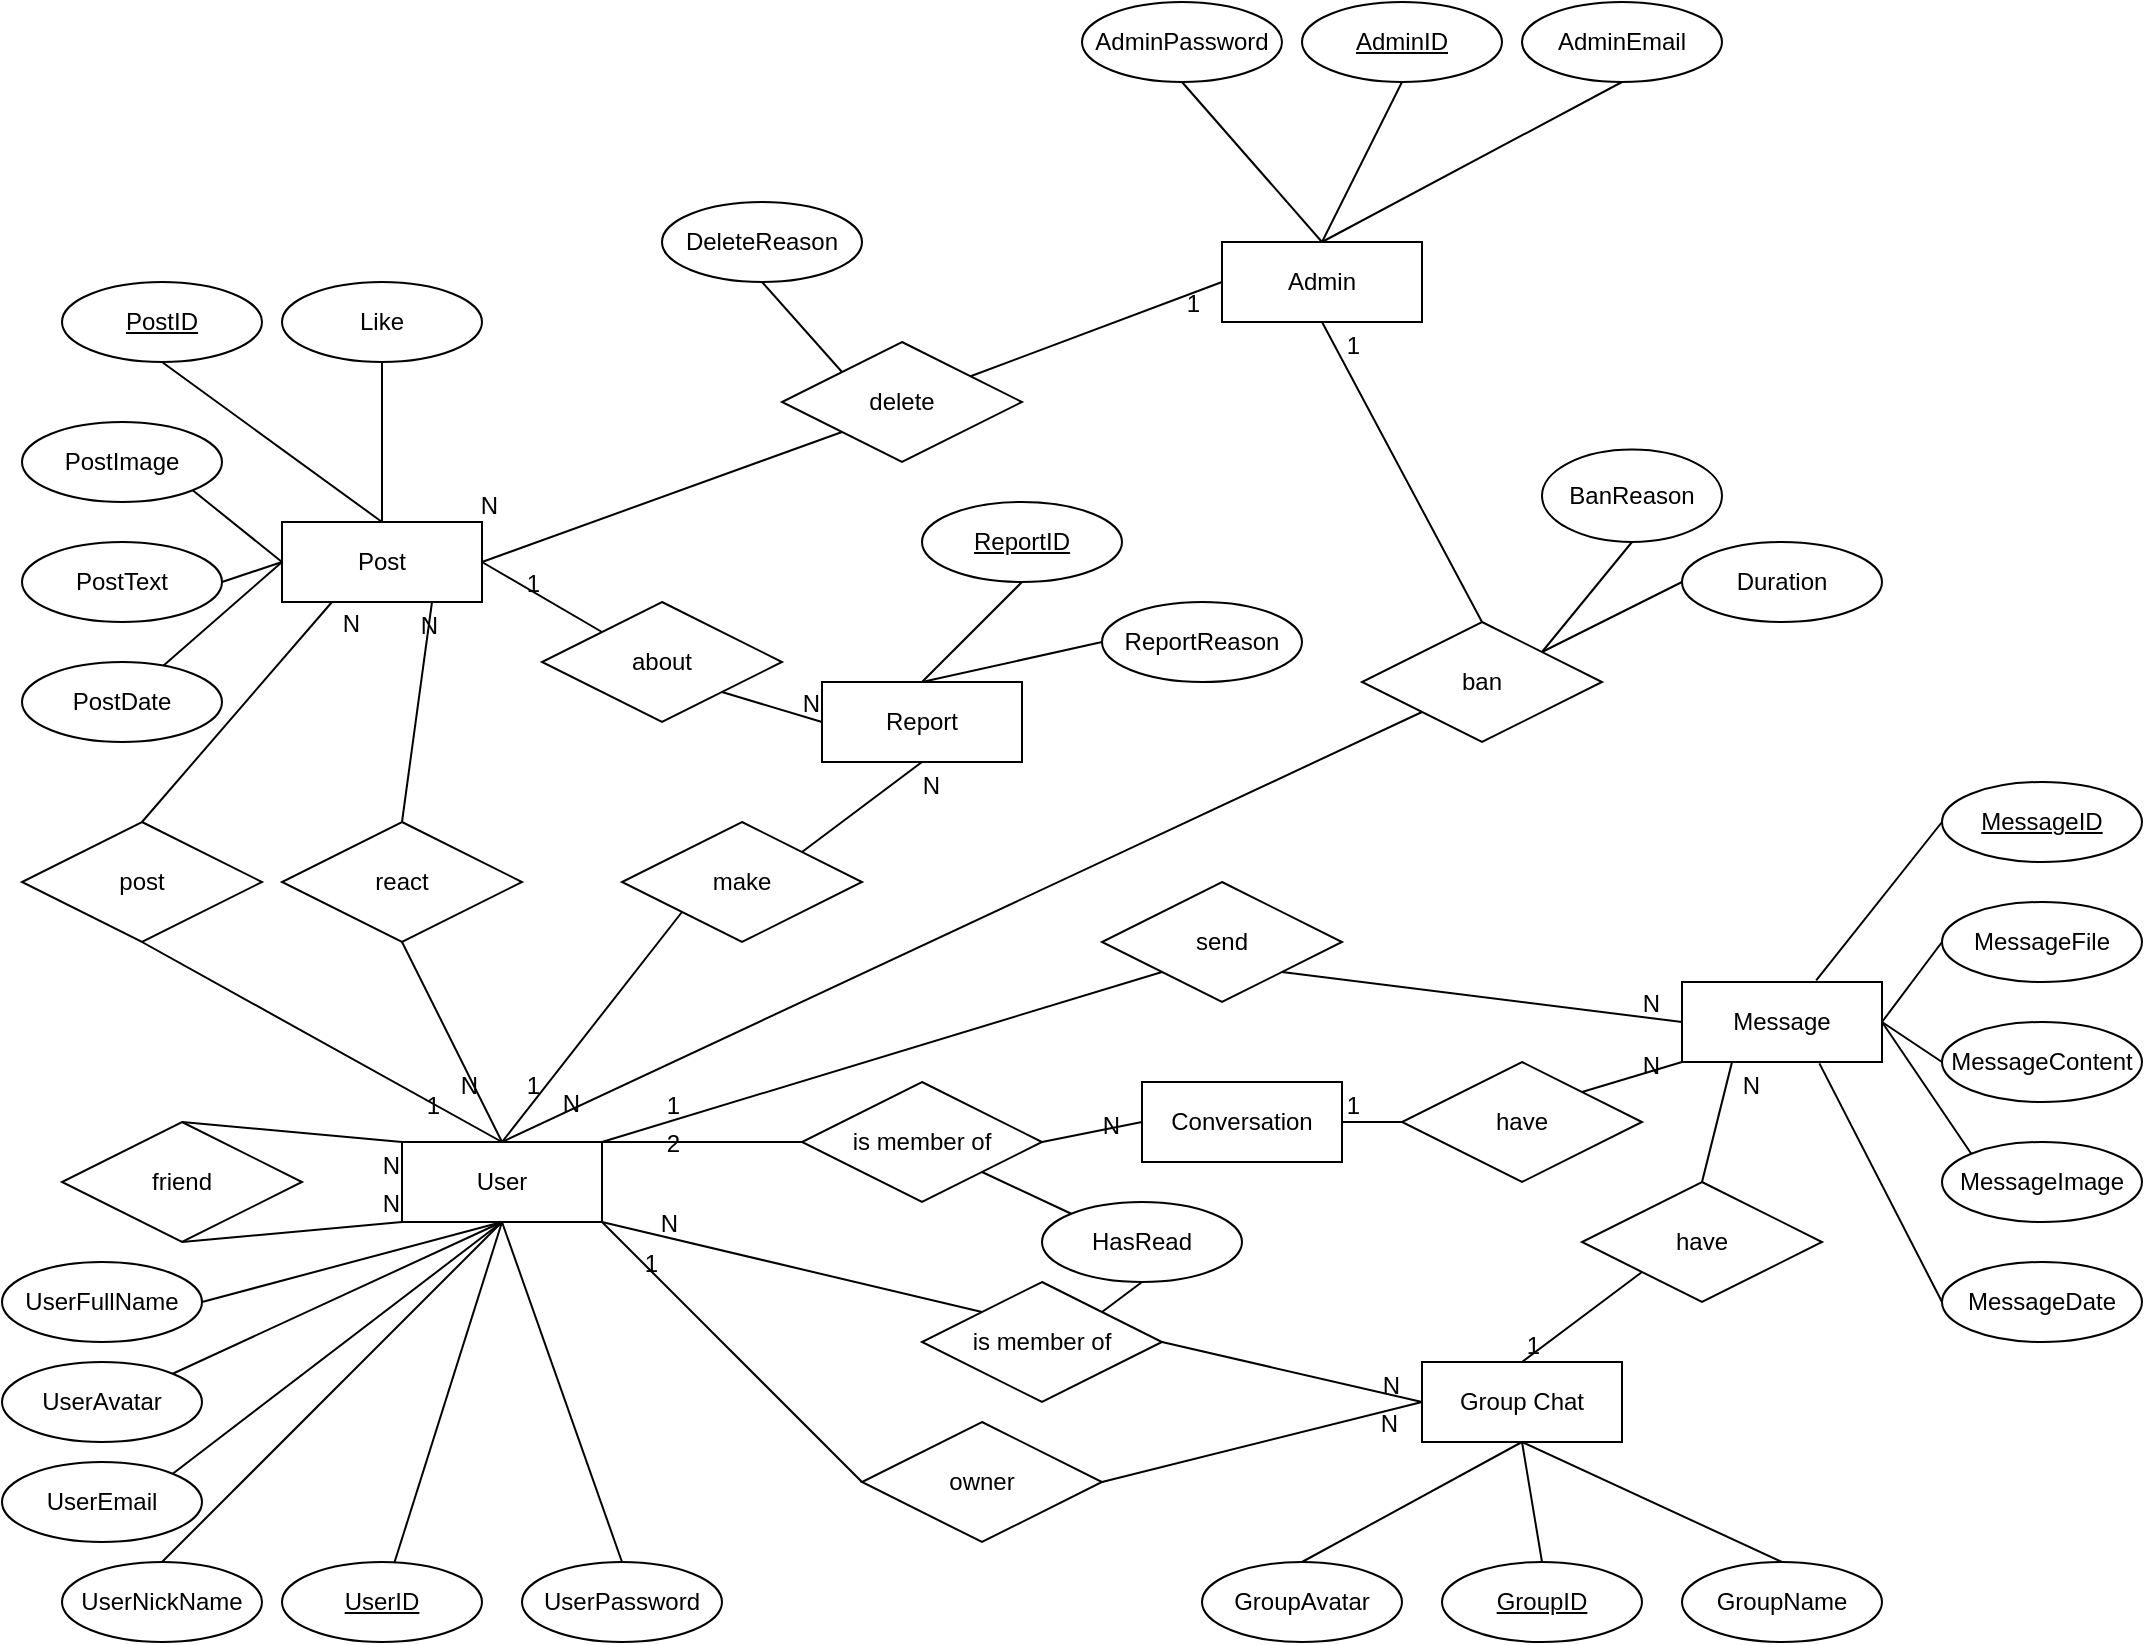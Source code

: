 <mxfile version="24.3.1" type="device">
  <diagram id="R2lEEEUBdFMjLlhIrx00" name="Page-1">
    <mxGraphModel dx="2585" dy="1030" grid="1" gridSize="10" guides="1" tooltips="1" connect="1" arrows="1" fold="1" page="1" pageScale="1" pageWidth="1100" pageHeight="1700" math="0" shadow="0" extFonts="Permanent Marker^https://fonts.googleapis.com/css?family=Permanent+Marker">
      <root>
        <mxCell id="0" />
        <mxCell id="1" parent="0" />
        <mxCell id="jnr5t35dVYKqkWViUGdp-8" value="User" style="whiteSpace=wrap;html=1;align=center;" parent="1" vertex="1">
          <mxGeometry x="210" y="630" width="100" height="40" as="geometry" />
        </mxCell>
        <mxCell id="jnr5t35dVYKqkWViUGdp-9" value="Group Chat" style="whiteSpace=wrap;html=1;align=center;" parent="1" vertex="1">
          <mxGeometry x="720" y="740" width="100" height="40" as="geometry" />
        </mxCell>
        <mxCell id="jnr5t35dVYKqkWViUGdp-10" value="Post" style="whiteSpace=wrap;html=1;align=center;" parent="1" vertex="1">
          <mxGeometry x="150" y="320" width="100" height="40" as="geometry" />
        </mxCell>
        <mxCell id="jnr5t35dVYKqkWViUGdp-11" value="Message" style="whiteSpace=wrap;html=1;align=center;" parent="1" vertex="1">
          <mxGeometry x="850" y="550" width="100" height="40" as="geometry" />
        </mxCell>
        <mxCell id="jnr5t35dVYKqkWViUGdp-15" value="post" style="shape=rhombus;perimeter=rhombusPerimeter;whiteSpace=wrap;html=1;align=center;" parent="1" vertex="1">
          <mxGeometry x="20" y="470" width="120" height="60" as="geometry" />
        </mxCell>
        <mxCell id="jnr5t35dVYKqkWViUGdp-18" value="is member of" style="shape=rhombus;perimeter=rhombusPerimeter;whiteSpace=wrap;html=1;align=center;" parent="1" vertex="1">
          <mxGeometry x="470" y="700" width="120" height="60" as="geometry" />
        </mxCell>
        <mxCell id="jnr5t35dVYKqkWViUGdp-21" value="GroupID" style="ellipse;whiteSpace=wrap;html=1;align=center;fontStyle=4;" parent="1" vertex="1">
          <mxGeometry x="730" y="840" width="100" height="40" as="geometry" />
        </mxCell>
        <mxCell id="jnr5t35dVYKqkWViUGdp-23" value="UserID" style="ellipse;whiteSpace=wrap;html=1;align=center;fontStyle=4;" parent="1" vertex="1">
          <mxGeometry x="150" y="840" width="100" height="40" as="geometry" />
        </mxCell>
        <mxCell id="jnr5t35dVYKqkWViUGdp-24" value="MessageID" style="ellipse;whiteSpace=wrap;html=1;align=center;fontStyle=4;" parent="1" vertex="1">
          <mxGeometry x="980" y="450" width="100" height="40" as="geometry" />
        </mxCell>
        <mxCell id="jnr5t35dVYKqkWViUGdp-27" value="PostID" style="ellipse;whiteSpace=wrap;html=1;align=center;fontStyle=4;" parent="1" vertex="1">
          <mxGeometry x="40" y="200" width="100" height="40" as="geometry" />
        </mxCell>
        <mxCell id="jnr5t35dVYKqkWViUGdp-32" value="" style="endArrow=none;html=1;rounded=0;exitX=0;exitY=0.5;exitDx=0;exitDy=0;entryX=1;entryY=0;entryDx=0;entryDy=0;" parent="1" source="CWGVbBrCVOYqQmsOdO_A-1" target="jnr5t35dVYKqkWViUGdp-8" edge="1">
          <mxGeometry relative="1" as="geometry">
            <mxPoint x="410" y="595" as="sourcePoint" />
            <mxPoint x="350" y="630" as="targetPoint" />
          </mxGeometry>
        </mxCell>
        <mxCell id="jnr5t35dVYKqkWViUGdp-33" value="1&lt;span style=&quot;color: rgba(0, 0, 0, 0); font-family: monospace; font-size: 0px; text-align: start;&quot;&gt;%3CmxGraphModel%3E%3Croot%3E%3CmxCell%20id%3D%220%22%2F%3E%3CmxCell%20id%3D%221%22%20parent%3D%220%22%2F%3E%3CmxCell%20id%3D%222%22%20value%3D%22MessageID%22%20style%3D%22ellipse%3Bshape%3DdoubleEllipse%3Bmargin%3D3%3BwhiteSpace%3Dwrap%3Bhtml%3D1%3Balign%3Dcenter%3B%22%20vertex%3D%221%22%20parent%3D%221%22%3E%3CmxGeometry%20x%3D%22530%22%20y%3D%22540%22%20width%3D%22100%22%20height%3D%2240%22%20as%3D%22geometry%22%2F%3E%3C%2FmxCell%3E%3C%2Froot%3E%3C%2FmxGraphModel%3E&lt;/span&gt;&lt;span style=&quot;color: rgba(0, 0, 0, 0); font-family: monospace; font-size: 0px; text-align: start;&quot;&gt;%3CmxGraphModel%3E%3Croot%3E%3CmxCell%20id%3D%220%22%2F%3E%3CmxCell%20id%3D%221%22%20parent%3D%220%22%2F%3E%3CmxCell%20id%3D%222%22%20value%3D%22MessageID%22%20style%3D%22ellipse%3Bshape%3DdoubleEllipse%3Bmargin%3D3%3BwhiteSpace%3Dwrap%3Bhtml%3D1%3Balign%3Dcenter%3B%22%20vertex%3D%221%22%20parent%3D%221%22%3E%3CmxGeometry%20x%3D%22530%22%20y%3D%22540%22%20width%3D%22100%22%20height%3D%2240%22%20as%3D%22geometry%22%2F%3E%3C%2FmxCell%3E%3C%2Froot%3E%3C%2FmxGraphModel%3E&lt;/span&gt;" style="resizable=0;html=1;whiteSpace=wrap;align=right;verticalAlign=bottom;" parent="jnr5t35dVYKqkWViUGdp-32" connectable="0" vertex="1">
          <mxGeometry x="1" relative="1" as="geometry">
            <mxPoint x="40" y="-10" as="offset" />
          </mxGeometry>
        </mxCell>
        <mxCell id="jnr5t35dVYKqkWViUGdp-37" value="" style="endArrow=none;html=1;rounded=0;entryX=0.5;entryY=1;entryDx=0;entryDy=0;" parent="1" source="jnr5t35dVYKqkWViUGdp-23" target="jnr5t35dVYKqkWViUGdp-8" edge="1">
          <mxGeometry relative="1" as="geometry">
            <mxPoint x="500" y="550" as="sourcePoint" />
            <mxPoint x="660" y="550" as="targetPoint" />
          </mxGeometry>
        </mxCell>
        <mxCell id="jnr5t35dVYKqkWViUGdp-46" value="" style="endArrow=none;html=1;rounded=0;exitX=0.671;exitY=-0.019;exitDx=0;exitDy=0;exitPerimeter=0;entryX=0;entryY=0.5;entryDx=0;entryDy=0;" parent="1" source="jnr5t35dVYKqkWViUGdp-11" target="jnr5t35dVYKqkWViUGdp-24" edge="1">
          <mxGeometry relative="1" as="geometry">
            <mxPoint x="670" y="570" as="sourcePoint" />
            <mxPoint x="830" y="570" as="targetPoint" />
          </mxGeometry>
        </mxCell>
        <mxCell id="jnr5t35dVYKqkWViUGdp-47" value="" style="endArrow=none;html=1;rounded=0;entryX=0.5;entryY=1;entryDx=0;entryDy=0;exitX=0.5;exitY=0;exitDx=0;exitDy=0;" parent="1" source="jnr5t35dVYKqkWViUGdp-10" target="jnr5t35dVYKqkWViUGdp-27" edge="1">
          <mxGeometry relative="1" as="geometry">
            <mxPoint x="200" y="300" as="sourcePoint" />
            <mxPoint x="910" y="150" as="targetPoint" />
          </mxGeometry>
        </mxCell>
        <mxCell id="jnr5t35dVYKqkWViUGdp-48" value="" style="endArrow=none;html=1;rounded=0;entryX=0.5;entryY=0;entryDx=0;entryDy=0;exitX=0.5;exitY=1;exitDx=0;exitDy=0;" parent="1" source="jnr5t35dVYKqkWViUGdp-15" target="jnr5t35dVYKqkWViUGdp-8" edge="1">
          <mxGeometry relative="1" as="geometry">
            <mxPoint x="300" y="410" as="sourcePoint" />
            <mxPoint x="590" y="790" as="targetPoint" />
          </mxGeometry>
        </mxCell>
        <mxCell id="jnr5t35dVYKqkWViUGdp-49" value="1" style="resizable=0;html=1;whiteSpace=wrap;align=right;verticalAlign=bottom;" parent="jnr5t35dVYKqkWViUGdp-48" connectable="0" vertex="1">
          <mxGeometry x="1" relative="1" as="geometry">
            <mxPoint x="-30" y="-10" as="offset" />
          </mxGeometry>
        </mxCell>
        <mxCell id="jnr5t35dVYKqkWViUGdp-50" value="" style="endArrow=none;html=1;rounded=0;entryX=0.25;entryY=1;entryDx=0;entryDy=0;exitX=0.5;exitY=0;exitDx=0;exitDy=0;" parent="1" source="jnr5t35dVYKqkWViUGdp-15" target="jnr5t35dVYKqkWViUGdp-10" edge="1">
          <mxGeometry relative="1" as="geometry">
            <mxPoint x="140" y="420" as="sourcePoint" />
            <mxPoint x="710" y="150" as="targetPoint" />
          </mxGeometry>
        </mxCell>
        <mxCell id="jnr5t35dVYKqkWViUGdp-51" value="N" style="resizable=0;html=1;whiteSpace=wrap;align=right;verticalAlign=bottom;" parent="jnr5t35dVYKqkWViUGdp-50" connectable="0" vertex="1">
          <mxGeometry x="1" relative="1" as="geometry">
            <mxPoint x="15" y="20" as="offset" />
          </mxGeometry>
        </mxCell>
        <mxCell id="jnr5t35dVYKqkWViUGdp-54" value="" style="endArrow=none;html=1;rounded=0;entryX=1;entryY=1;entryDx=0;entryDy=0;exitX=0;exitY=0;exitDx=0;exitDy=0;" parent="1" source="jnr5t35dVYKqkWViUGdp-18" target="jnr5t35dVYKqkWViUGdp-8" edge="1">
          <mxGeometry relative="1" as="geometry">
            <mxPoint x="230" y="850" as="sourcePoint" />
            <mxPoint x="390" y="850" as="targetPoint" />
          </mxGeometry>
        </mxCell>
        <mxCell id="jnr5t35dVYKqkWViUGdp-55" value="N" style="resizable=0;html=1;whiteSpace=wrap;align=right;verticalAlign=bottom;" parent="jnr5t35dVYKqkWViUGdp-54" connectable="0" vertex="1">
          <mxGeometry x="1" relative="1" as="geometry">
            <mxPoint x="40" y="10" as="offset" />
          </mxGeometry>
        </mxCell>
        <mxCell id="jnr5t35dVYKqkWViUGdp-56" value="" style="endArrow=none;html=1;rounded=0;entryX=0;entryY=0.5;entryDx=0;entryDy=0;exitX=1;exitY=0.5;exitDx=0;exitDy=0;" parent="1" source="jnr5t35dVYKqkWViUGdp-18" target="jnr5t35dVYKqkWViUGdp-9" edge="1">
          <mxGeometry relative="1" as="geometry">
            <mxPoint x="620" y="765" as="sourcePoint" />
            <mxPoint x="560" y="860" as="targetPoint" />
          </mxGeometry>
        </mxCell>
        <mxCell id="jnr5t35dVYKqkWViUGdp-57" value="N" style="resizable=0;html=1;whiteSpace=wrap;align=right;verticalAlign=bottom;" parent="jnr5t35dVYKqkWViUGdp-56" connectable="0" vertex="1">
          <mxGeometry x="1" relative="1" as="geometry">
            <mxPoint x="-10" as="offset" />
          </mxGeometry>
        </mxCell>
        <mxCell id="jnr5t35dVYKqkWViUGdp-58" value="" style="endArrow=none;html=1;rounded=0;entryX=0.5;entryY=0;entryDx=0;entryDy=0;exitX=0.5;exitY=1;exitDx=0;exitDy=0;" parent="1" source="jnr5t35dVYKqkWViUGdp-9" target="jnr5t35dVYKqkWViUGdp-21" edge="1">
          <mxGeometry relative="1" as="geometry">
            <mxPoint x="280" y="910" as="sourcePoint" />
            <mxPoint x="440" y="910" as="targetPoint" />
          </mxGeometry>
        </mxCell>
        <mxCell id="jnr5t35dVYKqkWViUGdp-59" value="friend" style="shape=rhombus;perimeter=rhombusPerimeter;whiteSpace=wrap;html=1;align=center;" parent="1" vertex="1">
          <mxGeometry x="40" y="620" width="120" height="60" as="geometry" />
        </mxCell>
        <mxCell id="jnr5t35dVYKqkWViUGdp-61" value="" style="endArrow=none;html=1;rounded=0;entryX=0;entryY=0;entryDx=0;entryDy=0;exitX=0.5;exitY=0;exitDx=0;exitDy=0;" parent="1" source="jnr5t35dVYKqkWViUGdp-59" target="jnr5t35dVYKqkWViUGdp-8" edge="1">
          <mxGeometry relative="1" as="geometry">
            <mxPoint x="480" y="590" as="sourcePoint" />
            <mxPoint x="640" y="590" as="targetPoint" />
          </mxGeometry>
        </mxCell>
        <mxCell id="jnr5t35dVYKqkWViUGdp-62" value="N" style="resizable=0;html=1;whiteSpace=wrap;align=right;verticalAlign=bottom;" parent="jnr5t35dVYKqkWViUGdp-61" connectable="0" vertex="1">
          <mxGeometry x="1" relative="1" as="geometry">
            <mxPoint y="20" as="offset" />
          </mxGeometry>
        </mxCell>
        <mxCell id="jnr5t35dVYKqkWViUGdp-63" value="" style="endArrow=none;html=1;rounded=0;entryX=0;entryY=1;entryDx=0;entryDy=0;exitX=0.5;exitY=1;exitDx=0;exitDy=0;" parent="1" source="jnr5t35dVYKqkWViUGdp-59" target="jnr5t35dVYKqkWViUGdp-8" edge="1">
          <mxGeometry relative="1" as="geometry">
            <mxPoint x="300" y="670" as="sourcePoint" />
            <mxPoint x="460" y="670" as="targetPoint" />
          </mxGeometry>
        </mxCell>
        <mxCell id="jnr5t35dVYKqkWViUGdp-64" value="N" style="resizable=0;html=1;whiteSpace=wrap;align=right;verticalAlign=bottom;" parent="jnr5t35dVYKqkWViUGdp-63" connectable="0" vertex="1">
          <mxGeometry x="1" relative="1" as="geometry" />
        </mxCell>
        <mxCell id="FNGWZpLcqbX-GjJXixlr-2" value="Admin" style="whiteSpace=wrap;html=1;align=center;" parent="1" vertex="1">
          <mxGeometry x="620" y="180" width="100" height="40" as="geometry" />
        </mxCell>
        <mxCell id="FNGWZpLcqbX-GjJXixlr-4" value="react" style="shape=rhombus;perimeter=rhombusPerimeter;whiteSpace=wrap;html=1;align=center;" parent="1" vertex="1">
          <mxGeometry x="150" y="470" width="120" height="60" as="geometry" />
        </mxCell>
        <mxCell id="FNGWZpLcqbX-GjJXixlr-15" value="" style="endArrow=none;html=1;rounded=0;entryX=0.75;entryY=1;entryDx=0;entryDy=0;exitX=0.5;exitY=0;exitDx=0;exitDy=0;" parent="1" source="FNGWZpLcqbX-GjJXixlr-4" target="jnr5t35dVYKqkWViUGdp-10" edge="1">
          <mxGeometry relative="1" as="geometry">
            <mxPoint x="260" y="410" as="sourcePoint" />
            <mxPoint x="440" y="390" as="targetPoint" />
          </mxGeometry>
        </mxCell>
        <mxCell id="FNGWZpLcqbX-GjJXixlr-16" value="N" style="resizable=0;html=1;whiteSpace=wrap;align=right;verticalAlign=bottom;" parent="FNGWZpLcqbX-GjJXixlr-15" connectable="0" vertex="1">
          <mxGeometry x="1" relative="1" as="geometry">
            <mxPoint x="5" y="20" as="offset" />
          </mxGeometry>
        </mxCell>
        <mxCell id="FNGWZpLcqbX-GjJXixlr-17" value="" style="endArrow=none;html=1;rounded=0;exitX=0.5;exitY=1;exitDx=0;exitDy=0;entryX=0.5;entryY=0;entryDx=0;entryDy=0;" parent="1" source="FNGWZpLcqbX-GjJXixlr-4" target="jnr5t35dVYKqkWViUGdp-8" edge="1">
          <mxGeometry relative="1" as="geometry">
            <mxPoint x="280" y="480" as="sourcePoint" />
            <mxPoint x="240" y="600" as="targetPoint" />
            <Array as="points" />
          </mxGeometry>
        </mxCell>
        <mxCell id="FNGWZpLcqbX-GjJXixlr-18" value="1" style="resizable=0;html=1;whiteSpace=wrap;align=right;verticalAlign=bottom;" parent="FNGWZpLcqbX-GjJXixlr-17" connectable="0" vertex="1">
          <mxGeometry x="1" relative="1" as="geometry">
            <mxPoint x="20" y="-20" as="offset" />
          </mxGeometry>
        </mxCell>
        <mxCell id="Y2GVKlUuFtBU3G3jMzwH-1" value="UserFullName" style="ellipse;whiteSpace=wrap;html=1;align=center;" parent="1" vertex="1">
          <mxGeometry x="10" y="690" width="100" height="40" as="geometry" />
        </mxCell>
        <mxCell id="Y2GVKlUuFtBU3G3jMzwH-2" value="UserPassword" style="ellipse;whiteSpace=wrap;html=1;align=center;" parent="1" vertex="1">
          <mxGeometry x="270" y="840" width="100" height="40" as="geometry" />
        </mxCell>
        <mxCell id="Y2GVKlUuFtBU3G3jMzwH-3" value="UserAvatar" style="ellipse;whiteSpace=wrap;html=1;align=center;" parent="1" vertex="1">
          <mxGeometry x="10" y="740" width="100" height="40" as="geometry" />
        </mxCell>
        <mxCell id="Y2GVKlUuFtBU3G3jMzwH-4" value="UserEmail" style="ellipse;whiteSpace=wrap;html=1;align=center;" parent="1" vertex="1">
          <mxGeometry x="10" y="790" width="100" height="40" as="geometry" />
        </mxCell>
        <mxCell id="Y2GVKlUuFtBU3G3jMzwH-6" value="PostText" style="ellipse;whiteSpace=wrap;html=1;align=center;" parent="1" vertex="1">
          <mxGeometry x="20" y="330" width="100" height="40" as="geometry" />
        </mxCell>
        <mxCell id="Y2GVKlUuFtBU3G3jMzwH-7" value="PostImage" style="ellipse;whiteSpace=wrap;html=1;align=center;" parent="1" vertex="1">
          <mxGeometry x="20" y="270" width="100" height="40" as="geometry" />
        </mxCell>
        <mxCell id="Y2GVKlUuFtBU3G3jMzwH-8" value="MessageContent" style="ellipse;whiteSpace=wrap;html=1;align=center;" parent="1" vertex="1">
          <mxGeometry x="980" y="570" width="100" height="40" as="geometry" />
        </mxCell>
        <mxCell id="Y2GVKlUuFtBU3G3jMzwH-10" value="GroupName" style="ellipse;whiteSpace=wrap;html=1;align=center;" parent="1" vertex="1">
          <mxGeometry x="850" y="840" width="100" height="40" as="geometry" />
        </mxCell>
        <mxCell id="Y2GVKlUuFtBU3G3jMzwH-11" value="MessageDate" style="ellipse;whiteSpace=wrap;html=1;align=center;" parent="1" vertex="1">
          <mxGeometry x="980" y="690" width="100" height="40" as="geometry" />
        </mxCell>
        <mxCell id="Y2GVKlUuFtBU3G3jMzwH-12" value="PostDate" style="ellipse;whiteSpace=wrap;html=1;align=center;" parent="1" vertex="1">
          <mxGeometry x="20" y="390" width="100" height="40" as="geometry" />
        </mxCell>
        <mxCell id="Y2GVKlUuFtBU3G3jMzwH-14" value="" style="endArrow=none;html=1;rounded=0;entryX=0.5;entryY=1;entryDx=0;entryDy=0;exitX=1;exitY=0.5;exitDx=0;exitDy=0;" parent="1" source="Y2GVKlUuFtBU3G3jMzwH-1" target="jnr5t35dVYKqkWViUGdp-8" edge="1">
          <mxGeometry relative="1" as="geometry">
            <mxPoint x="240" y="720" as="sourcePoint" />
            <mxPoint x="400" y="720" as="targetPoint" />
          </mxGeometry>
        </mxCell>
        <mxCell id="Y2GVKlUuFtBU3G3jMzwH-15" value="" style="endArrow=none;html=1;rounded=0;entryX=0.5;entryY=1;entryDx=0;entryDy=0;exitX=1;exitY=0;exitDx=0;exitDy=0;" parent="1" source="Y2GVKlUuFtBU3G3jMzwH-3" target="jnr5t35dVYKqkWViUGdp-8" edge="1">
          <mxGeometry relative="1" as="geometry">
            <mxPoint x="240" y="720" as="sourcePoint" />
            <mxPoint x="400" y="720" as="targetPoint" />
          </mxGeometry>
        </mxCell>
        <mxCell id="Y2GVKlUuFtBU3G3jMzwH-16" value="" style="endArrow=none;html=1;rounded=0;entryX=0.5;entryY=1;entryDx=0;entryDy=0;exitX=1;exitY=0;exitDx=0;exitDy=0;" parent="1" source="Y2GVKlUuFtBU3G3jMzwH-4" target="jnr5t35dVYKqkWViUGdp-8" edge="1">
          <mxGeometry relative="1" as="geometry">
            <mxPoint x="240" y="720" as="sourcePoint" />
            <mxPoint x="400" y="720" as="targetPoint" />
          </mxGeometry>
        </mxCell>
        <mxCell id="Y2GVKlUuFtBU3G3jMzwH-17" value="" style="endArrow=none;html=1;rounded=0;entryX=0.5;entryY=1;entryDx=0;entryDy=0;exitX=0.5;exitY=0;exitDx=0;exitDy=0;" parent="1" source="Y2GVKlUuFtBU3G3jMzwH-2" target="jnr5t35dVYKqkWViUGdp-8" edge="1">
          <mxGeometry relative="1" as="geometry">
            <mxPoint x="240" y="720" as="sourcePoint" />
            <mxPoint x="400" y="720" as="targetPoint" />
          </mxGeometry>
        </mxCell>
        <mxCell id="Y2GVKlUuFtBU3G3jMzwH-18" value="" style="endArrow=none;html=1;rounded=0;entryX=0;entryY=0.5;entryDx=0;entryDy=0;" parent="1" source="Y2GVKlUuFtBU3G3jMzwH-12" target="jnr5t35dVYKqkWViUGdp-10" edge="1">
          <mxGeometry relative="1" as="geometry">
            <mxPoint x="240" y="630" as="sourcePoint" />
            <mxPoint x="400" y="630" as="targetPoint" />
          </mxGeometry>
        </mxCell>
        <mxCell id="Y2GVKlUuFtBU3G3jMzwH-19" value="" style="endArrow=none;html=1;rounded=0;entryX=0;entryY=0.5;entryDx=0;entryDy=0;exitX=1;exitY=0.5;exitDx=0;exitDy=0;" parent="1" source="Y2GVKlUuFtBU3G3jMzwH-6" target="jnr5t35dVYKqkWViUGdp-10" edge="1">
          <mxGeometry relative="1" as="geometry">
            <mxPoint x="240" y="430" as="sourcePoint" />
            <mxPoint x="400" y="430" as="targetPoint" />
          </mxGeometry>
        </mxCell>
        <mxCell id="Y2GVKlUuFtBU3G3jMzwH-20" value="" style="endArrow=none;html=1;rounded=0;entryX=1;entryY=1;entryDx=0;entryDy=0;exitX=0;exitY=0.5;exitDx=0;exitDy=0;" parent="1" source="jnr5t35dVYKqkWViUGdp-10" target="Y2GVKlUuFtBU3G3jMzwH-7" edge="1">
          <mxGeometry relative="1" as="geometry">
            <mxPoint x="240" y="430" as="sourcePoint" />
            <mxPoint x="400" y="430" as="targetPoint" />
          </mxGeometry>
        </mxCell>
        <mxCell id="Y2GVKlUuFtBU3G3jMzwH-21" value="" style="endArrow=none;html=1;rounded=0;exitX=0.5;exitY=0;exitDx=0;exitDy=0;entryX=0.5;entryY=1;entryDx=0;entryDy=0;" parent="1" source="jnr5t35dVYKqkWViUGdp-10" edge="1">
          <mxGeometry relative="1" as="geometry">
            <mxPoint x="240" y="430" as="sourcePoint" />
            <mxPoint x="200" y="240" as="targetPoint" />
          </mxGeometry>
        </mxCell>
        <mxCell id="Y2GVKlUuFtBU3G3jMzwH-22" value="" style="endArrow=none;html=1;rounded=0;entryX=0;entryY=0.5;entryDx=0;entryDy=0;exitX=0.687;exitY=1.017;exitDx=0;exitDy=0;exitPerimeter=0;" parent="1" source="jnr5t35dVYKqkWViUGdp-11" target="Y2GVKlUuFtBU3G3jMzwH-11" edge="1">
          <mxGeometry relative="1" as="geometry">
            <mxPoint x="780" y="620" as="sourcePoint" />
            <mxPoint x="880" y="760" as="targetPoint" />
          </mxGeometry>
        </mxCell>
        <mxCell id="Y2GVKlUuFtBU3G3jMzwH-24" value="" style="endArrow=none;html=1;rounded=0;entryX=0;entryY=0.5;entryDx=0;entryDy=0;exitX=1;exitY=0.5;exitDx=0;exitDy=0;" parent="1" source="jnr5t35dVYKqkWViUGdp-11" target="Y2GVKlUuFtBU3G3jMzwH-8" edge="1">
          <mxGeometry relative="1" as="geometry">
            <mxPoint x="720" y="660" as="sourcePoint" />
            <mxPoint x="880" y="660" as="targetPoint" />
          </mxGeometry>
        </mxCell>
        <mxCell id="Y2GVKlUuFtBU3G3jMzwH-25" value="" style="endArrow=none;html=1;rounded=0;entryX=0.5;entryY=0;entryDx=0;entryDy=0;exitX=0.5;exitY=1;exitDx=0;exitDy=0;" parent="1" source="jnr5t35dVYKqkWViUGdp-9" target="Y2GVKlUuFtBU3G3jMzwH-10" edge="1">
          <mxGeometry relative="1" as="geometry">
            <mxPoint x="870" y="830" as="sourcePoint" />
            <mxPoint x="1030" y="830" as="targetPoint" />
          </mxGeometry>
        </mxCell>
        <mxCell id="bVT8bqeU5Rs17WMrXJt0-1" value="GroupAvatar" style="ellipse;whiteSpace=wrap;html=1;align=center;" parent="1" vertex="1">
          <mxGeometry x="610" y="840" width="100" height="40" as="geometry" />
        </mxCell>
        <mxCell id="bVT8bqeU5Rs17WMrXJt0-2" value="" style="endArrow=none;html=1;rounded=0;entryX=0.5;entryY=0;entryDx=0;entryDy=0;exitX=0.5;exitY=1;exitDx=0;exitDy=0;" parent="1" source="jnr5t35dVYKqkWViUGdp-9" target="bVT8bqeU5Rs17WMrXJt0-1" edge="1">
          <mxGeometry relative="1" as="geometry">
            <mxPoint x="770" y="790" as="sourcePoint" />
            <mxPoint x="890" y="860" as="targetPoint" />
          </mxGeometry>
        </mxCell>
        <mxCell id="bVT8bqeU5Rs17WMrXJt0-3" value="UserNickName" style="ellipse;whiteSpace=wrap;html=1;align=center;" parent="1" vertex="1">
          <mxGeometry x="40" y="840" width="100" height="40" as="geometry" />
        </mxCell>
        <mxCell id="bVT8bqeU5Rs17WMrXJt0-4" value="" style="endArrow=none;html=1;rounded=0;exitX=0.5;exitY=0;exitDx=0;exitDy=0;" parent="1" source="bVT8bqeU5Rs17WMrXJt0-3" edge="1">
          <mxGeometry relative="1" as="geometry">
            <mxPoint x="290" y="730" as="sourcePoint" />
            <mxPoint x="260" y="670" as="targetPoint" />
          </mxGeometry>
        </mxCell>
        <mxCell id="bVT8bqeU5Rs17WMrXJt0-15" value="ReportReason" style="ellipse;whiteSpace=wrap;html=1;align=center;" parent="1" vertex="1">
          <mxGeometry x="560" y="360" width="100" height="40" as="geometry" />
        </mxCell>
        <mxCell id="bVT8bqeU5Rs17WMrXJt0-16" value="" style="endArrow=none;html=1;rounded=0;entryX=0;entryY=0.5;entryDx=0;entryDy=0;exitX=0.5;exitY=0;exitDx=0;exitDy=0;" parent="1" source="PubQBw7nAv_QoJPG8alE-1" target="bVT8bqeU5Rs17WMrXJt0-15" edge="1">
          <mxGeometry relative="1" as="geometry">
            <mxPoint x="520" y="400" as="sourcePoint" />
            <mxPoint x="470" y="450" as="targetPoint" />
          </mxGeometry>
        </mxCell>
        <mxCell id="bVT8bqeU5Rs17WMrXJt0-17" value="MessageImage" style="ellipse;whiteSpace=wrap;html=1;align=center;" parent="1" vertex="1">
          <mxGeometry x="980" y="630" width="100" height="40" as="geometry" />
        </mxCell>
        <mxCell id="bVT8bqeU5Rs17WMrXJt0-18" value="MessageFile" style="ellipse;whiteSpace=wrap;html=1;align=center;" parent="1" vertex="1">
          <mxGeometry x="980" y="510" width="100" height="40" as="geometry" />
        </mxCell>
        <mxCell id="bVT8bqeU5Rs17WMrXJt0-19" value="" style="endArrow=none;html=1;rounded=0;exitX=1;exitY=0.5;exitDx=0;exitDy=0;entryX=0;entryY=0.5;entryDx=0;entryDy=0;" parent="1" source="jnr5t35dVYKqkWViUGdp-11" target="bVT8bqeU5Rs17WMrXJt0-18" edge="1">
          <mxGeometry relative="1" as="geometry">
            <mxPoint x="960" y="580" as="sourcePoint" />
            <mxPoint x="1029" y="546" as="targetPoint" />
          </mxGeometry>
        </mxCell>
        <mxCell id="bVT8bqeU5Rs17WMrXJt0-20" value="" style="endArrow=none;html=1;rounded=0;exitX=1;exitY=0.5;exitDx=0;exitDy=0;entryX=0;entryY=0;entryDx=0;entryDy=0;" parent="1" source="jnr5t35dVYKqkWViUGdp-11" target="bVT8bqeU5Rs17WMrXJt0-17" edge="1">
          <mxGeometry relative="1" as="geometry">
            <mxPoint x="970" y="590" as="sourcePoint" />
            <mxPoint x="1039" y="556" as="targetPoint" />
          </mxGeometry>
        </mxCell>
        <mxCell id="bVT8bqeU5Rs17WMrXJt0-25" value="HasRead" style="ellipse;whiteSpace=wrap;html=1;align=center;" parent="1" vertex="1">
          <mxGeometry x="530" y="660" width="100" height="40" as="geometry" />
        </mxCell>
        <mxCell id="PubQBw7nAv_QoJPG8alE-1" value="Report" style="whiteSpace=wrap;html=1;align=center;" parent="1" vertex="1">
          <mxGeometry x="420" y="400" width="100" height="40" as="geometry" />
        </mxCell>
        <mxCell id="PubQBw7nAv_QoJPG8alE-2" value="make" style="shape=rhombus;perimeter=rhombusPerimeter;whiteSpace=wrap;html=1;align=center;" parent="1" vertex="1">
          <mxGeometry x="320" y="470" width="120" height="60" as="geometry" />
        </mxCell>
        <mxCell id="PubQBw7nAv_QoJPG8alE-7" value="ban" style="shape=rhombus;perimeter=rhombusPerimeter;whiteSpace=wrap;html=1;align=center;" parent="1" vertex="1">
          <mxGeometry x="690" y="370" width="120" height="60" as="geometry" />
        </mxCell>
        <mxCell id="PubQBw7nAv_QoJPG8alE-8" value="delete" style="shape=rhombus;perimeter=rhombusPerimeter;whiteSpace=wrap;html=1;align=center;" parent="1" vertex="1">
          <mxGeometry x="400" y="230" width="120" height="60" as="geometry" />
        </mxCell>
        <mxCell id="PubQBw7nAv_QoJPG8alE-9" value="" style="endArrow=none;html=1;rounded=0;exitX=0;exitY=1;exitDx=0;exitDy=0;entryX=0.5;entryY=0;entryDx=0;entryDy=0;" parent="1" source="PubQBw7nAv_QoJPG8alE-7" target="jnr5t35dVYKqkWViUGdp-8" edge="1">
          <mxGeometry relative="1" as="geometry">
            <mxPoint x="450" y="360" as="sourcePoint" />
            <mxPoint x="300" y="590" as="targetPoint" />
            <Array as="points" />
          </mxGeometry>
        </mxCell>
        <mxCell id="PubQBw7nAv_QoJPG8alE-10" value="N" style="resizable=0;html=1;whiteSpace=wrap;align=right;verticalAlign=bottom;" parent="PubQBw7nAv_QoJPG8alE-9" connectable="0" vertex="1">
          <mxGeometry x="1" relative="1" as="geometry">
            <mxPoint x="-10" y="-20" as="offset" />
          </mxGeometry>
        </mxCell>
        <mxCell id="PubQBw7nAv_QoJPG8alE-11" value="" style="endArrow=none;html=1;rounded=0;entryX=0.5;entryY=1;entryDx=0;entryDy=0;exitX=0.5;exitY=0;exitDx=0;exitDy=0;" parent="1" source="PubQBw7nAv_QoJPG8alE-7" target="FNGWZpLcqbX-GjJXixlr-2" edge="1">
          <mxGeometry relative="1" as="geometry">
            <mxPoint x="940" y="310" as="sourcePoint" />
            <mxPoint x="610" y="360" as="targetPoint" />
          </mxGeometry>
        </mxCell>
        <mxCell id="PubQBw7nAv_QoJPG8alE-12" value="1" style="resizable=0;html=1;whiteSpace=wrap;align=right;verticalAlign=bottom;" parent="PubQBw7nAv_QoJPG8alE-11" connectable="0" vertex="1">
          <mxGeometry x="1" relative="1" as="geometry">
            <mxPoint x="20" y="20" as="offset" />
          </mxGeometry>
        </mxCell>
        <mxCell id="PubQBw7nAv_QoJPG8alE-17" value="" style="endArrow=none;html=1;rounded=0;entryX=0;entryY=0.5;entryDx=0;entryDy=0;" parent="1" source="PubQBw7nAv_QoJPG8alE-8" target="FNGWZpLcqbX-GjJXixlr-2" edge="1">
          <mxGeometry relative="1" as="geometry">
            <mxPoint x="440" y="360" as="sourcePoint" />
            <mxPoint x="600" y="360" as="targetPoint" />
          </mxGeometry>
        </mxCell>
        <mxCell id="PubQBw7nAv_QoJPG8alE-18" value="1" style="resizable=0;html=1;whiteSpace=wrap;align=right;verticalAlign=bottom;" parent="PubQBw7nAv_QoJPG8alE-17" connectable="0" vertex="1">
          <mxGeometry x="1" relative="1" as="geometry">
            <mxPoint x="-10" y="20" as="offset" />
          </mxGeometry>
        </mxCell>
        <mxCell id="PubQBw7nAv_QoJPG8alE-21" value="" style="endArrow=none;html=1;rounded=0;entryX=1;entryY=0.5;entryDx=0;entryDy=0;exitX=0;exitY=1;exitDx=0;exitDy=0;" parent="1" source="PubQBw7nAv_QoJPG8alE-8" target="jnr5t35dVYKqkWViUGdp-10" edge="1">
          <mxGeometry relative="1" as="geometry">
            <mxPoint x="410" y="310" as="sourcePoint" />
            <mxPoint x="570" y="310" as="targetPoint" />
          </mxGeometry>
        </mxCell>
        <mxCell id="PubQBw7nAv_QoJPG8alE-22" value="N" style="resizable=0;html=1;whiteSpace=wrap;align=right;verticalAlign=bottom;" parent="PubQBw7nAv_QoJPG8alE-21" connectable="0" vertex="1">
          <mxGeometry x="1" relative="1" as="geometry">
            <mxPoint x="10" y="-20" as="offset" />
          </mxGeometry>
        </mxCell>
        <mxCell id="PubQBw7nAv_QoJPG8alE-23" value="" style="endArrow=none;html=1;rounded=0;exitX=0;exitY=1;exitDx=0;exitDy=0;" parent="1" source="PubQBw7nAv_QoJPG8alE-2" edge="1">
          <mxGeometry relative="1" as="geometry">
            <mxPoint x="390" y="460" as="sourcePoint" />
            <mxPoint x="260" y="630" as="targetPoint" />
          </mxGeometry>
        </mxCell>
        <mxCell id="PubQBw7nAv_QoJPG8alE-24" value="N" style="resizable=0;html=1;whiteSpace=wrap;align=right;verticalAlign=bottom;" parent="PubQBw7nAv_QoJPG8alE-23" connectable="0" vertex="1">
          <mxGeometry x="1" relative="1" as="geometry">
            <mxPoint x="40" y="-10" as="offset" />
          </mxGeometry>
        </mxCell>
        <mxCell id="PubQBw7nAv_QoJPG8alE-25" value="" style="endArrow=none;html=1;rounded=0;entryX=0.5;entryY=1;entryDx=0;entryDy=0;exitX=1;exitY=0;exitDx=0;exitDy=0;" parent="1" source="PubQBw7nAv_QoJPG8alE-2" target="PubQBw7nAv_QoJPG8alE-1" edge="1">
          <mxGeometry relative="1" as="geometry">
            <mxPoint x="460" y="470" as="sourcePoint" />
            <mxPoint x="620" y="470" as="targetPoint" />
          </mxGeometry>
        </mxCell>
        <mxCell id="PubQBw7nAv_QoJPG8alE-26" value="N" style="resizable=0;html=1;whiteSpace=wrap;align=right;verticalAlign=bottom;" parent="PubQBw7nAv_QoJPG8alE-25" connectable="0" vertex="1">
          <mxGeometry x="1" relative="1" as="geometry">
            <mxPoint x="10" y="20" as="offset" />
          </mxGeometry>
        </mxCell>
        <mxCell id="PubQBw7nAv_QoJPG8alE-27" value="Duration" style="ellipse;whiteSpace=wrap;html=1;align=center;" parent="1" vertex="1">
          <mxGeometry x="850" y="330" width="100" height="40" as="geometry" />
        </mxCell>
        <mxCell id="PubQBw7nAv_QoJPG8alE-28" value="" style="endArrow=none;html=1;rounded=0;entryX=0;entryY=0.5;entryDx=0;entryDy=0;exitX=1;exitY=0;exitDx=0;exitDy=0;" parent="1" source="PubQBw7nAv_QoJPG8alE-7" target="PubQBw7nAv_QoJPG8alE-27" edge="1">
          <mxGeometry relative="1" as="geometry">
            <mxPoint x="930" y="390" as="sourcePoint" />
            <mxPoint x="1090" y="390" as="targetPoint" />
          </mxGeometry>
        </mxCell>
        <mxCell id="PubQBw7nAv_QoJPG8alE-29" value="BanReason" style="ellipse;whiteSpace=wrap;html=1;align=center;" parent="1" vertex="1">
          <mxGeometry x="780" y="283.75" width="90" height="46.25" as="geometry" />
        </mxCell>
        <mxCell id="PubQBw7nAv_QoJPG8alE-30" value="" style="endArrow=none;html=1;rounded=0;entryX=0.5;entryY=1;entryDx=0;entryDy=0;exitX=1;exitY=0;exitDx=0;exitDy=0;" parent="1" source="PubQBw7nAv_QoJPG8alE-7" target="PubQBw7nAv_QoJPG8alE-29" edge="1">
          <mxGeometry relative="1" as="geometry">
            <mxPoint x="930" y="390" as="sourcePoint" />
            <mxPoint x="1090" y="390" as="targetPoint" />
          </mxGeometry>
        </mxCell>
        <mxCell id="PubQBw7nAv_QoJPG8alE-31" value="DeleteReason" style="ellipse;whiteSpace=wrap;html=1;align=center;" parent="1" vertex="1">
          <mxGeometry x="340" y="160" width="100" height="40" as="geometry" />
        </mxCell>
        <mxCell id="PubQBw7nAv_QoJPG8alE-32" value="" style="endArrow=none;html=1;rounded=0;entryX=0.5;entryY=1;entryDx=0;entryDy=0;exitX=0;exitY=0;exitDx=0;exitDy=0;" parent="1" source="PubQBw7nAv_QoJPG8alE-8" target="PubQBw7nAv_QoJPG8alE-31" edge="1">
          <mxGeometry relative="1" as="geometry">
            <mxPoint x="570" y="300" as="sourcePoint" />
            <mxPoint x="730" y="300" as="targetPoint" />
          </mxGeometry>
        </mxCell>
        <mxCell id="PubQBw7nAv_QoJPG8alE-36" value="AdminEmail" style="ellipse;whiteSpace=wrap;html=1;align=center;" parent="1" vertex="1">
          <mxGeometry x="770" y="60" width="100" height="40" as="geometry" />
        </mxCell>
        <mxCell id="PubQBw7nAv_QoJPG8alE-38" value="AdminPassword" style="ellipse;whiteSpace=wrap;html=1;align=center;" parent="1" vertex="1">
          <mxGeometry x="550" y="60" width="100" height="40" as="geometry" />
        </mxCell>
        <mxCell id="PubQBw7nAv_QoJPG8alE-39" value="" style="endArrow=none;html=1;rounded=0;entryX=0.5;entryY=0;entryDx=0;entryDy=0;exitX=0.5;exitY=1;exitDx=0;exitDy=0;" parent="1" source="PubQBw7nAv_QoJPG8alE-38" target="FNGWZpLcqbX-GjJXixlr-2" edge="1">
          <mxGeometry relative="1" as="geometry">
            <mxPoint x="530" y="240" as="sourcePoint" />
            <mxPoint x="690" y="240" as="targetPoint" />
          </mxGeometry>
        </mxCell>
        <mxCell id="PubQBw7nAv_QoJPG8alE-40" value="" style="endArrow=none;html=1;rounded=0;entryX=0.5;entryY=1;entryDx=0;entryDy=0;exitX=0.5;exitY=0;exitDx=0;exitDy=0;" parent="1" source="FNGWZpLcqbX-GjJXixlr-2" target="PubQBw7nAv_QoJPG8alE-36" edge="1">
          <mxGeometry relative="1" as="geometry">
            <mxPoint x="770" y="160" as="sourcePoint" />
            <mxPoint x="690" y="240" as="targetPoint" />
          </mxGeometry>
        </mxCell>
        <mxCell id="PubQBw7nAv_QoJPG8alE-42" value="" style="endArrow=none;html=1;rounded=0;entryX=0.5;entryY=1;entryDx=0;entryDy=0;exitX=0.5;exitY=0;exitDx=0;exitDy=0;" parent="1" source="PubQBw7nAv_QoJPG8alE-1" target="PubQBw7nAv_QoJPG8alE-45" edge="1">
          <mxGeometry relative="1" as="geometry">
            <mxPoint x="450" y="360" as="sourcePoint" />
            <mxPoint x="560" y="420" as="targetPoint" />
          </mxGeometry>
        </mxCell>
        <mxCell id="PubQBw7nAv_QoJPG8alE-45" value="ReportID" style="ellipse;whiteSpace=wrap;html=1;align=center;fontStyle=4;" parent="1" vertex="1">
          <mxGeometry x="470" y="310" width="100" height="40" as="geometry" />
        </mxCell>
        <mxCell id="PubQBw7nAv_QoJPG8alE-46" value="AdminID" style="ellipse;whiteSpace=wrap;html=1;align=center;fontStyle=4;" parent="1" vertex="1">
          <mxGeometry x="660" y="60" width="100" height="40" as="geometry" />
        </mxCell>
        <mxCell id="PubQBw7nAv_QoJPG8alE-47" value="" style="endArrow=none;html=1;rounded=0;entryX=0.5;entryY=1;entryDx=0;entryDy=0;exitX=0.5;exitY=0;exitDx=0;exitDy=0;" parent="1" source="FNGWZpLcqbX-GjJXixlr-2" target="PubQBw7nAv_QoJPG8alE-46" edge="1">
          <mxGeometry relative="1" as="geometry">
            <mxPoint x="750" y="140" as="sourcePoint" />
            <mxPoint x="790" y="250" as="targetPoint" />
          </mxGeometry>
        </mxCell>
        <mxCell id="CWGVbBrCVOYqQmsOdO_A-1" value="is member of" style="shape=rhombus;perimeter=rhombusPerimeter;whiteSpace=wrap;html=1;align=center;movable=1;resizable=1;rotatable=1;deletable=1;editable=1;locked=0;connectable=1;" parent="1" vertex="1">
          <mxGeometry x="410" y="600" width="120" height="60" as="geometry" />
        </mxCell>
        <mxCell id="CWGVbBrCVOYqQmsOdO_A-19" value="" style="endArrow=none;html=1;rounded=0;exitX=1;exitY=0;exitDx=0;exitDy=0;entryX=0.5;entryY=1;entryDx=0;entryDy=0;" parent="1" source="jnr5t35dVYKqkWViUGdp-18" target="bVT8bqeU5Rs17WMrXJt0-25" edge="1">
          <mxGeometry relative="1" as="geometry">
            <mxPoint x="440" y="750" as="sourcePoint" />
            <mxPoint x="670" y="610" as="targetPoint" />
          </mxGeometry>
        </mxCell>
        <mxCell id="CWGVbBrCVOYqQmsOdO_A-33" value="owner" style="shape=rhombus;perimeter=rhombusPerimeter;whiteSpace=wrap;html=1;align=center;" parent="1" vertex="1">
          <mxGeometry x="440" y="770" width="120" height="60" as="geometry" />
        </mxCell>
        <mxCell id="CWGVbBrCVOYqQmsOdO_A-34" value="" style="endArrow=none;html=1;rounded=0;entryX=0;entryY=0.5;entryDx=0;entryDy=0;exitX=1;exitY=1;exitDx=0;exitDy=0;" parent="1" source="jnr5t35dVYKqkWViUGdp-8" target="CWGVbBrCVOYqQmsOdO_A-33" edge="1">
          <mxGeometry relative="1" as="geometry">
            <mxPoint x="440" y="520" as="sourcePoint" />
            <mxPoint x="600" y="520" as="targetPoint" />
          </mxGeometry>
        </mxCell>
        <mxCell id="CWGVbBrCVOYqQmsOdO_A-35" value="" style="endArrow=none;html=1;rounded=0;entryX=0;entryY=0.5;entryDx=0;entryDy=0;exitX=1;exitY=0.5;exitDx=0;exitDy=0;" parent="1" source="CWGVbBrCVOYqQmsOdO_A-33" target="jnr5t35dVYKqkWViUGdp-9" edge="1">
          <mxGeometry relative="1" as="geometry">
            <mxPoint x="440" y="830" as="sourcePoint" />
            <mxPoint x="600" y="830" as="targetPoint" />
          </mxGeometry>
        </mxCell>
        <mxCell id="CWGVbBrCVOYqQmsOdO_A-36" value="1" style="resizable=0;html=1;whiteSpace=wrap;align=right;verticalAlign=bottom;" parent="1" connectable="0" vertex="1">
          <mxGeometry x="339.995" y="699.996" as="geometry" />
        </mxCell>
        <mxCell id="CWGVbBrCVOYqQmsOdO_A-38" value="N" style="resizable=0;html=1;whiteSpace=wrap;align=right;verticalAlign=bottom;" parent="1" connectable="0" vertex="1">
          <mxGeometry x="709.998" y="779.999" as="geometry" />
        </mxCell>
        <mxCell id="CWGVbBrCVOYqQmsOdO_A-41" value="about" style="shape=rhombus;perimeter=rhombusPerimeter;whiteSpace=wrap;html=1;align=center;" parent="1" vertex="1">
          <mxGeometry x="280" y="360" width="120" height="60" as="geometry" />
        </mxCell>
        <mxCell id="CWGVbBrCVOYqQmsOdO_A-47" value="" style="endArrow=none;html=1;rounded=0;entryX=0;entryY=0.5;entryDx=0;entryDy=0;exitX=1;exitY=1;exitDx=0;exitDy=0;" parent="1" source="CWGVbBrCVOYqQmsOdO_A-41" target="PubQBw7nAv_QoJPG8alE-1" edge="1">
          <mxGeometry relative="1" as="geometry">
            <mxPoint x="450" y="380" as="sourcePoint" />
            <mxPoint x="610" y="380" as="targetPoint" />
          </mxGeometry>
        </mxCell>
        <mxCell id="CWGVbBrCVOYqQmsOdO_A-48" value="" style="endArrow=none;html=1;rounded=0;entryX=0;entryY=0;entryDx=0;entryDy=0;exitX=1;exitY=0.5;exitDx=0;exitDy=0;" parent="1" source="jnr5t35dVYKqkWViUGdp-10" target="CWGVbBrCVOYqQmsOdO_A-41" edge="1">
          <mxGeometry relative="1" as="geometry">
            <mxPoint x="450" y="380" as="sourcePoint" />
            <mxPoint x="610" y="380" as="targetPoint" />
          </mxGeometry>
        </mxCell>
        <mxCell id="CWGVbBrCVOYqQmsOdO_A-52" value="" style="endArrow=none;html=1;rounded=0;exitX=1;exitY=1;exitDx=0;exitDy=0;entryX=0;entryY=0;entryDx=0;entryDy=0;" parent="1" source="CWGVbBrCVOYqQmsOdO_A-1" target="bVT8bqeU5Rs17WMrXJt0-25" edge="1">
          <mxGeometry relative="1" as="geometry">
            <mxPoint x="600" y="590" as="sourcePoint" />
            <mxPoint x="680" y="640" as="targetPoint" />
          </mxGeometry>
        </mxCell>
        <mxCell id="gQbbt_uq3abj_xCr7a3v-2" value="Like" style="ellipse;whiteSpace=wrap;html=1;align=center;" parent="1" vertex="1">
          <mxGeometry x="150" y="200" width="100" height="40" as="geometry" />
        </mxCell>
        <mxCell id="8phRVBsSumSu0krVzCl1-1" value="send" style="shape=rhombus;perimeter=rhombusPerimeter;whiteSpace=wrap;html=1;align=center;" vertex="1" parent="1">
          <mxGeometry x="560" y="500" width="120" height="60" as="geometry" />
        </mxCell>
        <mxCell id="8phRVBsSumSu0krVzCl1-2" value="" style="endArrow=none;html=1;rounded=0;entryX=1;entryY=0;entryDx=0;entryDy=0;exitX=0;exitY=1;exitDx=0;exitDy=0;" edge="1" parent="1" source="8phRVBsSumSu0krVzCl1-1" target="jnr5t35dVYKqkWViUGdp-8">
          <mxGeometry relative="1" as="geometry">
            <mxPoint x="600" y="550" as="sourcePoint" />
            <mxPoint x="760" y="550" as="targetPoint" />
          </mxGeometry>
        </mxCell>
        <mxCell id="8phRVBsSumSu0krVzCl1-3" value="" style="endArrow=none;html=1;rounded=0;entryX=0;entryY=0.5;entryDx=0;entryDy=0;exitX=1;exitY=1;exitDx=0;exitDy=0;" edge="1" parent="1" source="8phRVBsSumSu0krVzCl1-1" target="jnr5t35dVYKqkWViUGdp-11">
          <mxGeometry relative="1" as="geometry">
            <mxPoint x="600" y="550" as="sourcePoint" />
            <mxPoint x="760" y="550" as="targetPoint" />
          </mxGeometry>
        </mxCell>
        <mxCell id="8phRVBsSumSu0krVzCl1-6" value="2" style="resizable=0;html=1;whiteSpace=wrap;align=right;verticalAlign=bottom;" connectable="0" vertex="1" parent="1">
          <mxGeometry x="350.002" y="639.998" as="geometry" />
        </mxCell>
        <mxCell id="8phRVBsSumSu0krVzCl1-7" value="N" style="resizable=0;html=1;whiteSpace=wrap;align=right;verticalAlign=bottom;" connectable="0" vertex="1" parent="1">
          <mxGeometry x="840.002" y="569.998" as="geometry" />
        </mxCell>
        <mxCell id="8phRVBsSumSu0krVzCl1-8" value="1" style="resizable=0;html=1;whiteSpace=wrap;align=right;verticalAlign=bottom;" connectable="0" vertex="1" parent="1">
          <mxGeometry x="280.001" y="359.999" as="geometry" />
        </mxCell>
        <mxCell id="8phRVBsSumSu0krVzCl1-9" value="N" style="resizable=0;html=1;whiteSpace=wrap;align=right;verticalAlign=bottom;" connectable="0" vertex="1" parent="1">
          <mxGeometry x="420.001" y="419.999" as="geometry" />
        </mxCell>
        <mxCell id="8phRVBsSumSu0krVzCl1-10" value="Conversation" style="whiteSpace=wrap;html=1;align=center;" vertex="1" parent="1">
          <mxGeometry x="580" y="600" width="100" height="40" as="geometry" />
        </mxCell>
        <mxCell id="8phRVBsSumSu0krVzCl1-11" value="have" style="shape=rhombus;perimeter=rhombusPerimeter;whiteSpace=wrap;html=1;align=center;" vertex="1" parent="1">
          <mxGeometry x="800" y="650" width="120" height="60" as="geometry" />
        </mxCell>
        <mxCell id="8phRVBsSumSu0krVzCl1-12" value="" style="endArrow=none;html=1;rounded=0;entryX=0;entryY=0.5;entryDx=0;entryDy=0;exitX=1;exitY=0.5;exitDx=0;exitDy=0;" edge="1" parent="1" source="CWGVbBrCVOYqQmsOdO_A-1" target="8phRVBsSumSu0krVzCl1-10">
          <mxGeometry relative="1" as="geometry">
            <mxPoint x="540" y="710" as="sourcePoint" />
            <mxPoint x="700" y="710" as="targetPoint" />
          </mxGeometry>
        </mxCell>
        <mxCell id="8phRVBsSumSu0krVzCl1-13" value="have" style="shape=rhombus;perimeter=rhombusPerimeter;whiteSpace=wrap;html=1;align=center;" vertex="1" parent="1">
          <mxGeometry x="710" y="590" width="120" height="60" as="geometry" />
        </mxCell>
        <mxCell id="8phRVBsSumSu0krVzCl1-14" value="" style="endArrow=none;html=1;rounded=0;entryX=0.25;entryY=1;entryDx=0;entryDy=0;exitX=0.5;exitY=0;exitDx=0;exitDy=0;" edge="1" parent="1" source="8phRVBsSumSu0krVzCl1-11" target="jnr5t35dVYKqkWViUGdp-11">
          <mxGeometry relative="1" as="geometry">
            <mxPoint x="690" y="710" as="sourcePoint" />
            <mxPoint x="850" y="710" as="targetPoint" />
          </mxGeometry>
        </mxCell>
        <mxCell id="8phRVBsSumSu0krVzCl1-15" value="" style="endArrow=none;html=1;rounded=0;entryX=0;entryY=1;entryDx=0;entryDy=0;exitX=0.5;exitY=0;exitDx=0;exitDy=0;" edge="1" parent="1" source="jnr5t35dVYKqkWViUGdp-9" target="8phRVBsSumSu0krVzCl1-11">
          <mxGeometry relative="1" as="geometry">
            <mxPoint x="690" y="710" as="sourcePoint" />
            <mxPoint x="850" y="710" as="targetPoint" />
          </mxGeometry>
        </mxCell>
        <mxCell id="8phRVBsSumSu0krVzCl1-16" value="" style="endArrow=none;html=1;rounded=0;entryX=0;entryY=1;entryDx=0;entryDy=0;exitX=1;exitY=0;exitDx=0;exitDy=0;" edge="1" parent="1" source="8phRVBsSumSu0krVzCl1-13" target="jnr5t35dVYKqkWViUGdp-11">
          <mxGeometry relative="1" as="geometry">
            <mxPoint x="690" y="710" as="sourcePoint" />
            <mxPoint x="850" y="710" as="targetPoint" />
          </mxGeometry>
        </mxCell>
        <mxCell id="8phRVBsSumSu0krVzCl1-17" value="" style="endArrow=none;html=1;rounded=0;entryX=0;entryY=0.5;entryDx=0;entryDy=0;exitX=1;exitY=0.5;exitDx=0;exitDy=0;" edge="1" parent="1" source="8phRVBsSumSu0krVzCl1-10" target="8phRVBsSumSu0krVzCl1-13">
          <mxGeometry relative="1" as="geometry">
            <mxPoint x="690" y="710" as="sourcePoint" />
            <mxPoint x="850" y="710" as="targetPoint" />
          </mxGeometry>
        </mxCell>
        <mxCell id="8phRVBsSumSu0krVzCl1-18" value="N" style="resizable=0;html=1;whiteSpace=wrap;align=right;verticalAlign=bottom;" connectable="0" vertex="1" parent="1">
          <mxGeometry x="570.002" y="630.0" as="geometry" />
        </mxCell>
        <mxCell id="8phRVBsSumSu0krVzCl1-19" value="N" style="resizable=0;html=1;whiteSpace=wrap;align=right;verticalAlign=bottom;" connectable="0" vertex="1" parent="1">
          <mxGeometry x="840.002" y="600.0" as="geometry" />
        </mxCell>
        <mxCell id="8phRVBsSumSu0krVzCl1-21" value="N" style="resizable=0;html=1;whiteSpace=wrap;align=right;verticalAlign=bottom;" connectable="0" vertex="1" parent="1">
          <mxGeometry x="890.002" y="610.0" as="geometry" />
        </mxCell>
        <mxCell id="8phRVBsSumSu0krVzCl1-22" value="1&lt;span style=&quot;color: rgba(0, 0, 0, 0); font-family: monospace; font-size: 0px; text-align: start;&quot;&gt;%3CmxGraphModel%3E%3Croot%3E%3CmxCell%20id%3D%220%22%2F%3E%3CmxCell%20id%3D%221%22%20parent%3D%220%22%2F%3E%3CmxCell%20id%3D%222%22%20value%3D%22N%22%20style%3D%22resizable%3D0%3Bhtml%3D1%3BwhiteSpace%3Dwrap%3Balign%3Dright%3BverticalAlign%3Dbottom%3B%22%20connectable%3D%220%22%20vertex%3D%221%22%20parent%3D%221%22%3E%3CmxGeometry%20x%3D%22840.002%22%20y%3D%22600.0%22%20as%3D%22geometry%22%2F%3E%3C%2FmxCell%3E%3C%2Froot%3E%3C%2FmxGraphModel%3E&lt;/span&gt;" style="resizable=0;html=1;whiteSpace=wrap;align=right;verticalAlign=bottom;" connectable="0" vertex="1" parent="1">
          <mxGeometry x="780.002" y="740.0" as="geometry" />
        </mxCell>
        <mxCell id="8phRVBsSumSu0krVzCl1-23" value="1" style="resizable=0;html=1;whiteSpace=wrap;align=right;verticalAlign=bottom;" connectable="0" vertex="1" parent="1">
          <mxGeometry x="690.002" y="620.0" as="geometry" />
        </mxCell>
      </root>
    </mxGraphModel>
  </diagram>
</mxfile>
